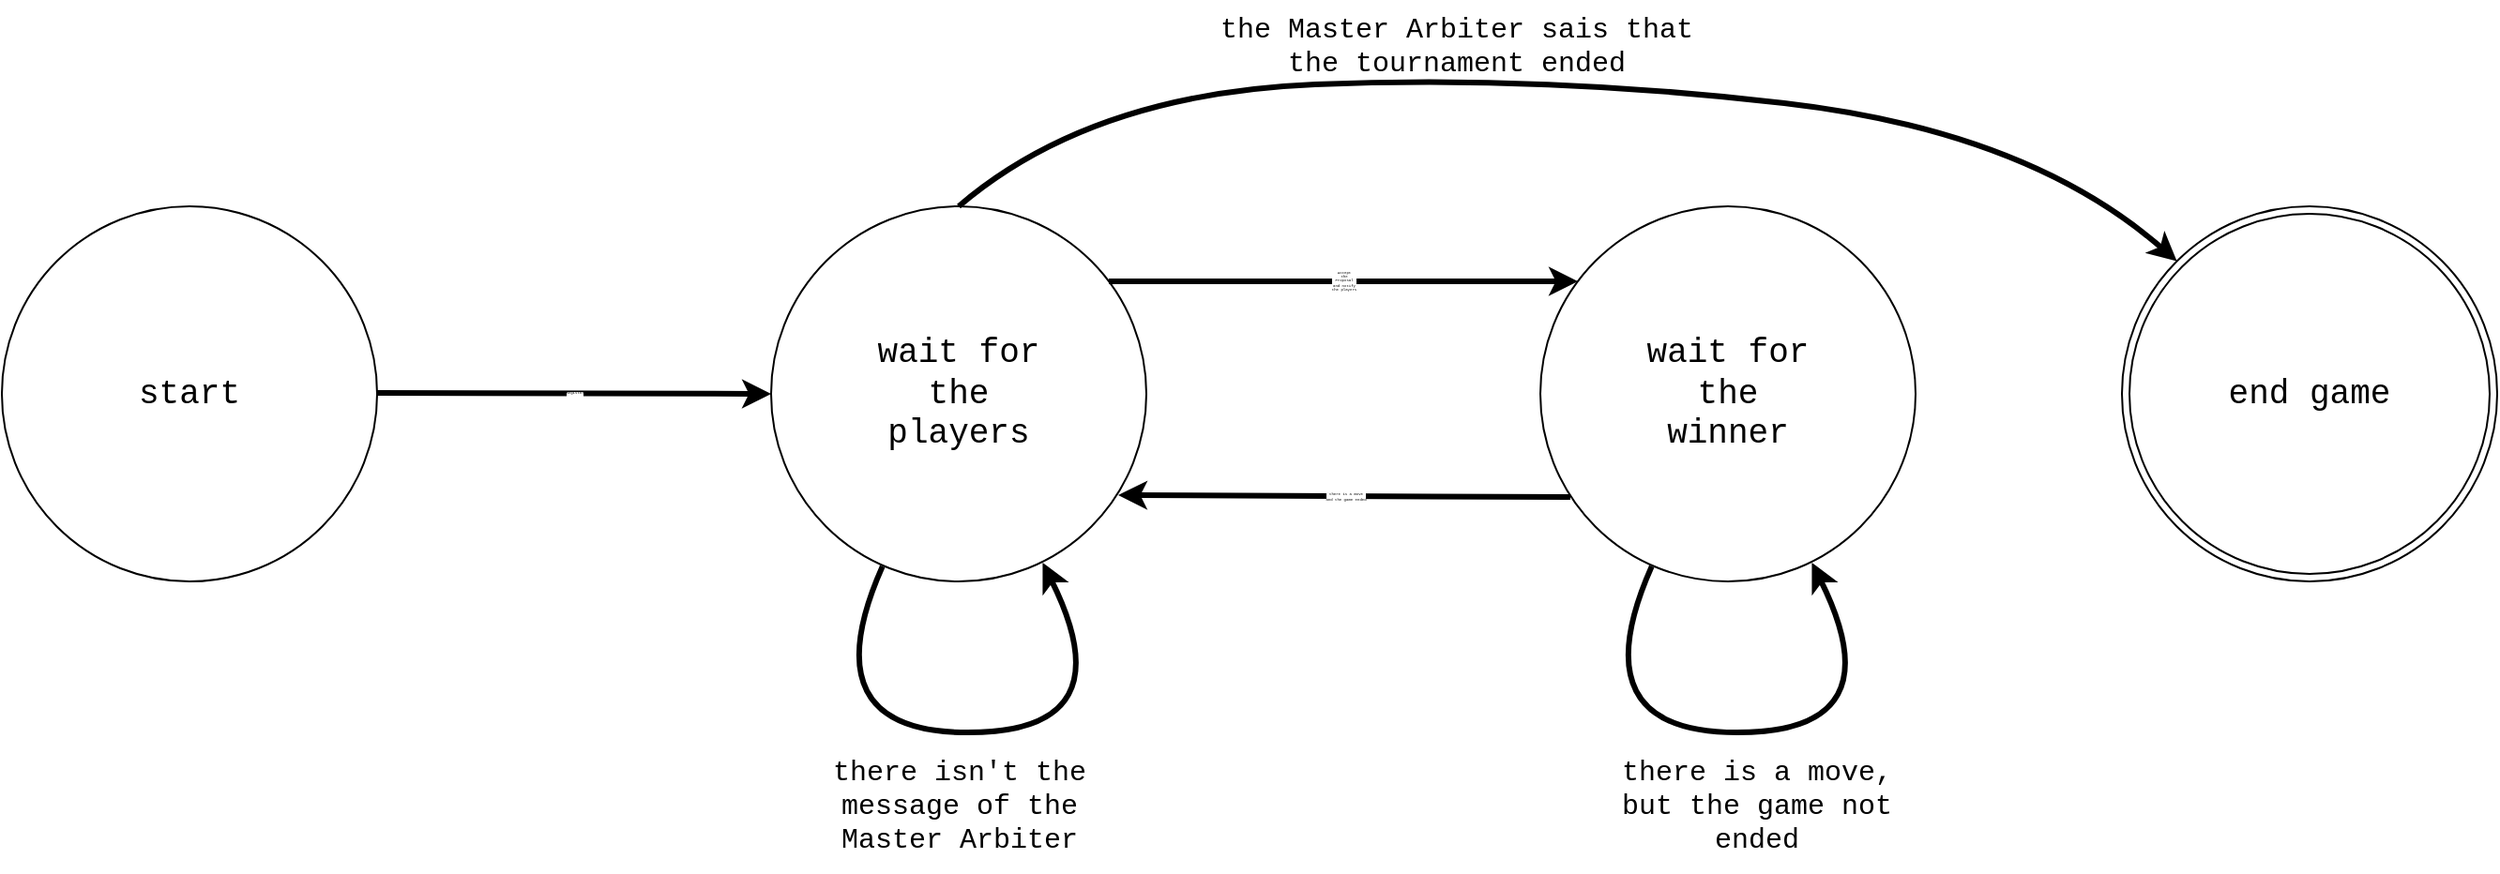 <mxfile version="20.1.1" type="device"><diagram id="xPmcAc6UsGTFh766dwBp" name="Page-1"><mxGraphModel dx="1198" dy="653" grid="1" gridSize="10" guides="1" tooltips="1" connect="1" arrows="1" fold="1" page="1" pageScale="1" pageWidth="850" pageHeight="1100" background="#ffffff" math="0" shadow="0"><root><mxCell id="0"/><mxCell id="1" parent="0"/><mxCell id="xuN4YjsdfKo__uoz0W70-2" value="&lt;font style=&quot;font-size: 18px;&quot;&gt;start&lt;/font&gt;" style="ellipse;whiteSpace=wrap;html=1;aspect=fixed;fontFamily=Courier New;" parent="1" vertex="1"><mxGeometry x="20" y="140" width="200" height="200" as="geometry"/></mxCell><mxCell id="xuN4YjsdfKo__uoz0W70-17" value="" style="endArrow=classic;html=1;rounded=0;fontFamily=Courier New;fontSize=15;strokeWidth=3;entryX=0;entryY=0.5;entryDx=0;entryDy=0;" parent="1" target="xuN4YjsdfKo__uoz0W70-19" edge="1"><mxGeometry relative="1" as="geometry"><mxPoint x="220" y="239.5" as="sourcePoint"/><mxPoint x="480" y="240" as="targetPoint"/><Array as="points"/></mxGeometry></mxCell><mxCell id="xuN4YjsdfKo__uoz0W70-18" value="&lt;div&gt;Register&lt;/div&gt;" style="edgeLabel;resizable=0;html=1;align=center;verticalAlign=middle;fontFamily=Courier New;fontSize=2;" parent="xuN4YjsdfKo__uoz0W70-17" connectable="0" vertex="1"><mxGeometry relative="1" as="geometry"/></mxCell><mxCell id="xuN4YjsdfKo__uoz0W70-19" value="&lt;div style=&quot;font-size: 18px;&quot;&gt;&lt;font style=&quot;font-size: 18px;&quot;&gt;wait for&lt;/font&gt;&lt;/div&gt;&lt;div style=&quot;font-size: 18px;&quot;&gt;&lt;font style=&quot;font-size: 18px;&quot;&gt;the&lt;/font&gt;&lt;/div&gt;&lt;div style=&quot;font-size: 18px;&quot;&gt;&lt;font style=&quot;font-size: 18px;&quot;&gt;players&lt;br&gt;&lt;/font&gt;&lt;/div&gt;" style="ellipse;whiteSpace=wrap;html=1;aspect=fixed;fontFamily=Courier New;" parent="1" vertex="1"><mxGeometry x="430" y="140" width="200" height="200" as="geometry"/></mxCell><mxCell id="xuN4YjsdfKo__uoz0W70-21" value="&lt;div&gt;&lt;font style=&quot;font-size: 18px;&quot;&gt;&lt;br&gt;&lt;/font&gt;&lt;/div&gt;" style="text;whiteSpace=wrap;html=1;fontSize=18;fontFamily=Courier New;" parent="1" vertex="1"><mxGeometry x="750" y="190" width="30" height="50" as="geometry"/></mxCell><mxCell id="xuN4YjsdfKo__uoz0W70-22" value="&lt;div style=&quot;font-size: 18px;&quot;&gt;&lt;font style=&quot;font-size: 18px;&quot;&gt;wait for&lt;/font&gt;&lt;/div&gt;&lt;div style=&quot;font-size: 18px;&quot;&gt;&lt;font style=&quot;font-size: 18px;&quot;&gt;the&lt;/font&gt;&lt;/div&gt;&lt;div style=&quot;font-size: 18px;&quot;&gt;&lt;font style=&quot;font-size: 18px;&quot;&gt;winner&lt;br&gt;&lt;/font&gt;&lt;/div&gt;" style="ellipse;whiteSpace=wrap;html=1;aspect=fixed;fontFamily=Courier New;" parent="1" vertex="1"><mxGeometry x="840" y="140" width="200" height="200" as="geometry"/></mxCell><mxCell id="xuN4YjsdfKo__uoz0W70-23" value="" style="endArrow=classic;html=1;rounded=0;fontFamily=Courier New;fontSize=15;strokeWidth=3;exitX=1;exitY=0.5;exitDx=0;exitDy=0;entryX=0.1;entryY=0.2;entryDx=0;entryDy=0;entryPerimeter=0;" parent="1" target="xuN4YjsdfKo__uoz0W70-22" edge="1"><mxGeometry relative="1" as="geometry"><mxPoint x="610" y="180" as="sourcePoint"/><mxPoint x="830" y="180" as="targetPoint"/><Array as="points"><mxPoint x="700" y="180"/></Array></mxGeometry></mxCell><mxCell id="xuN4YjsdfKo__uoz0W70-24" value="&lt;div&gt;Accept&lt;/div&gt;&lt;div&gt;the &lt;br&gt;&lt;/div&gt;&lt;div&gt;Proposal&lt;/div&gt;&lt;div&gt;and notify&lt;/div&gt;&lt;div&gt;the players&lt;/div&gt;" style="edgeLabel;resizable=0;html=1;align=center;verticalAlign=middle;fontFamily=Courier New;fontSize=2;" parent="xuN4YjsdfKo__uoz0W70-23" connectable="0" vertex="1"><mxGeometry relative="1" as="geometry"/></mxCell><mxCell id="xuN4YjsdfKo__uoz0W70-38" value="end game" style="ellipse;shape=doubleEllipse;whiteSpace=wrap;html=1;aspect=fixed;fontFamily=Courier New;fontSize=18;" parent="1" vertex="1"><mxGeometry x="1150" y="140" width="200" height="200" as="geometry"/></mxCell><mxCell id="kYowHiE7Cwfwn1TunKId-2" value="" style="curved=1;endArrow=classic;html=1;rounded=0;fontFamily=Courier New;fontSize=18;strokeWidth=3;" edge="1" parent="1"><mxGeometry width="50" height="50" relative="1" as="geometry"><mxPoint x="489.386" y="331.941" as="sourcePoint"/><mxPoint x="574.721" y="330.003" as="targetPoint"/><Array as="points"><mxPoint x="450" y="420.56"/><mxPoint x="620" y="420.56"/></Array></mxGeometry></mxCell><mxCell id="kYowHiE7Cwfwn1TunKId-3" value="&lt;div style=&quot;font-size: 15px;&quot;&gt;&lt;font style=&quot;font-size: 15px;&quot; face=&quot;Courier New&quot;&gt;there isn't the &lt;br&gt;&lt;/font&gt;&lt;/div&gt;&lt;div style=&quot;font-size: 15px;&quot;&gt;&lt;font style=&quot;font-size: 15px;&quot; face=&quot;Courier New&quot;&gt;message of the &lt;br&gt;&lt;/font&gt;&lt;/div&gt;&lt;div style=&quot;font-size: 15px;&quot;&gt;&lt;font style=&quot;font-size: 15px;&quot; face=&quot;Courier New&quot;&gt;Master Arbiter&lt;br&gt;&lt;/font&gt;&lt;/div&gt;" style="text;html=1;align=center;verticalAlign=middle;resizable=0;points=[];autosize=1;strokeColor=none;fillColor=none;fontSize=15;fontFamily=Courier New;" vertex="1" parent="1"><mxGeometry x="450" y="425" width="160" height="70" as="geometry"/></mxCell><mxCell id="kYowHiE7Cwfwn1TunKId-4" value="" style="curved=1;endArrow=classic;html=1;rounded=0;fontFamily=Courier New;fontSize=18;strokeWidth=3;" edge="1" parent="1"><mxGeometry width="50" height="50" relative="1" as="geometry"><mxPoint x="899.386" y="331.941" as="sourcePoint"/><mxPoint x="984.721" y="330.003" as="targetPoint"/><Array as="points"><mxPoint x="860" y="420.56"/><mxPoint x="1030" y="420.56"/></Array></mxGeometry></mxCell><mxCell id="kYowHiE7Cwfwn1TunKId-5" value="&lt;div&gt;there is a move, &lt;br&gt;&lt;/div&gt;&lt;div&gt;but the game not &lt;br&gt;&lt;/div&gt;&lt;div&gt;ended&lt;/div&gt;" style="text;html=1;align=center;verticalAlign=middle;resizable=0;points=[];autosize=1;strokeColor=none;fillColor=none;fontSize=15;fontFamily=Courier New;" vertex="1" parent="1"><mxGeometry x="870" y="425" width="170" height="70" as="geometry"/></mxCell><mxCell id="kYowHiE7Cwfwn1TunKId-6" value="" style="endArrow=classic;html=1;rounded=0;fontFamily=Courier New;fontSize=15;strokeWidth=3;exitX=0.08;exitY=0.775;exitDx=0;exitDy=0;exitPerimeter=0;entryX=0.925;entryY=0.77;entryDx=0;entryDy=0;entryPerimeter=0;" edge="1" parent="1" source="xuN4YjsdfKo__uoz0W70-22" target="xuN4YjsdfKo__uoz0W70-19"><mxGeometry relative="1" as="geometry"><mxPoint x="876" y="294" as="sourcePoint"/><mxPoint x="620" y="295" as="targetPoint"/><Array as="points"/></mxGeometry></mxCell><mxCell id="kYowHiE7Cwfwn1TunKId-7" value="&lt;div&gt;there is a move&lt;/div&gt;&lt;div&gt;and the game ended&lt;br&gt;&lt;/div&gt;" style="edgeLabel;resizable=0;html=1;align=center;verticalAlign=middle;fontFamily=Courier New;fontSize=2;" connectable="0" vertex="1" parent="kYowHiE7Cwfwn1TunKId-6"><mxGeometry relative="1" as="geometry"/></mxCell><mxCell id="kYowHiE7Cwfwn1TunKId-10" value="" style="curved=1;endArrow=classic;html=1;rounded=0;fontFamily=Courier New;fontSize=18;strokeWidth=3;exitX=0.5;exitY=0;exitDx=0;exitDy=0;entryX=0;entryY=0;entryDx=0;entryDy=0;" edge="1" parent="1" source="xuN4YjsdfKo__uoz0W70-19" target="xuN4YjsdfKo__uoz0W70-38"><mxGeometry width="50" height="50" relative="1" as="geometry"><mxPoint x="909.386" y="341.941" as="sourcePoint"/><mxPoint x="994.721" y="340.003" as="targetPoint"/><Array as="points"><mxPoint x="600" y="80"/><mxPoint x="840" y="70"/><mxPoint x="1100" y="100"/></Array></mxGeometry></mxCell><mxCell id="kYowHiE7Cwfwn1TunKId-11" value="&lt;div&gt;the Master Arbiter sais that&lt;/div&gt;&lt;div&gt;the tournament ended&lt;br&gt;&lt;/div&gt;" style="text;html=1;align=center;verticalAlign=middle;resizable=0;points=[];autosize=1;strokeColor=none;fillColor=none;fontSize=15;fontFamily=Courier New;" vertex="1" parent="1"><mxGeometry x="655" y="30" width="280" height="50" as="geometry"/></mxCell></root></mxGraphModel></diagram></mxfile>
